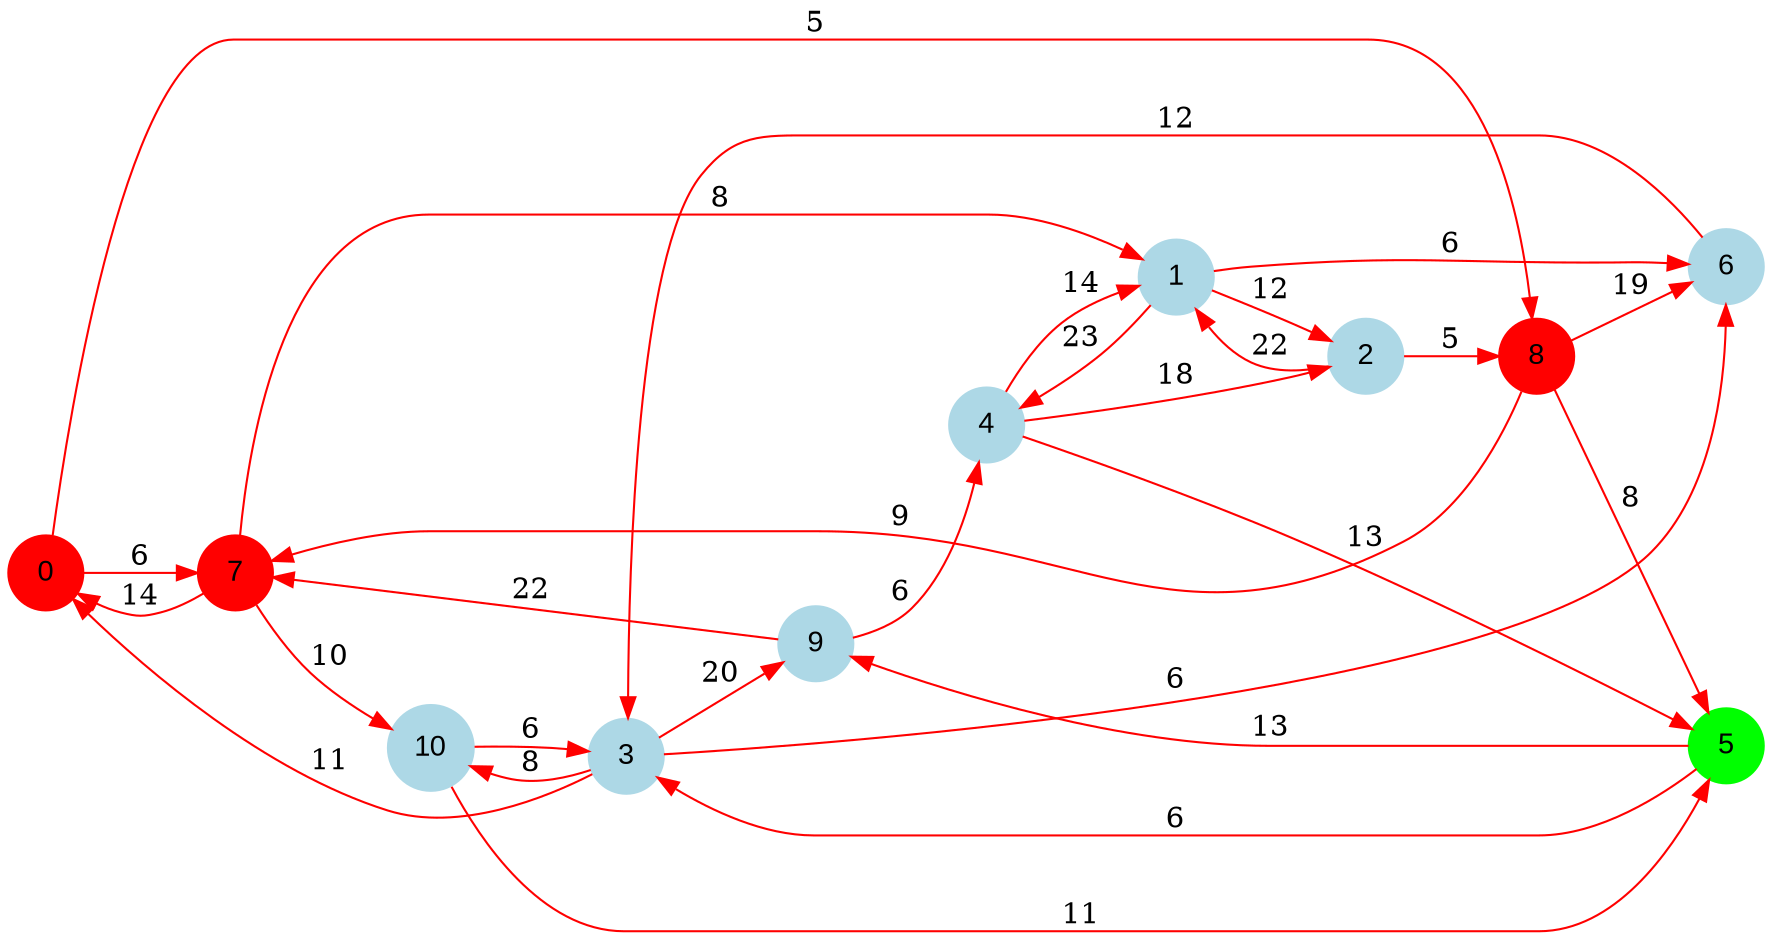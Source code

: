 digraph graphe {
rankdir = LR;
edge [color=red];
0 [fontname="Arial", shape = circle, color=red, style=filled];
1 [fontname="Arial", shape = circle, color=lightblue, style=filled];
2 [fontname="Arial", shape = circle, color=lightblue, style=filled];
3 [fontname="Arial", shape = circle, color=lightblue, style=filled];
4 [fontname="Arial", shape = circle, color=lightblue, style=filled];
5 [fontname="Arial", shape = circle, color=green, style=filled];
6 [fontname="Arial", shape = circle, color=lightblue, style=filled];
7 [fontname="Arial", shape = circle, color=red, style=filled];
8 [fontname="Arial", shape = circle, color=red, style=filled];
9 [fontname="Arial", shape = circle, color=lightblue, style=filled];
10 [fontname="Arial", shape = circle, color=lightblue, style=filled];
	0 -> 7 [label = "6"];
	0 -> 8 [label = "5"];
	1 -> 2 [label = "12"];
	1 -> 4 [label = "23"];
	1 -> 6 [label = "6"];
	2 -> 1 [label = "22"];
	2 -> 8 [label = "5"];
	3 -> 0 [label = "11"];
	3 -> 6 [label = "6"];
	3 -> 9 [label = "20"];
	3 -> 10 [label = "8"];
	4 -> 1 [label = "14"];
	4 -> 2 [label = "18"];
	4 -> 5 [label = "13"];
	5 -> 3 [label = "6"];
	5 -> 9 [label = "13"];
	6 -> 3 [label = "12"];
	7 -> 0 [label = "14"];
	7 -> 1 [label = "8"];
	7 -> 10 [label = "10"];
	8 -> 5 [label = "8"];
	8 -> 6 [label = "19"];
	8 -> 7 [label = "9"];
	9 -> 4 [label = "6"];
	9 -> 7 [label = "22"];
	10 -> 3 [label = "6"];
	10 -> 5 [label = "11"];
}